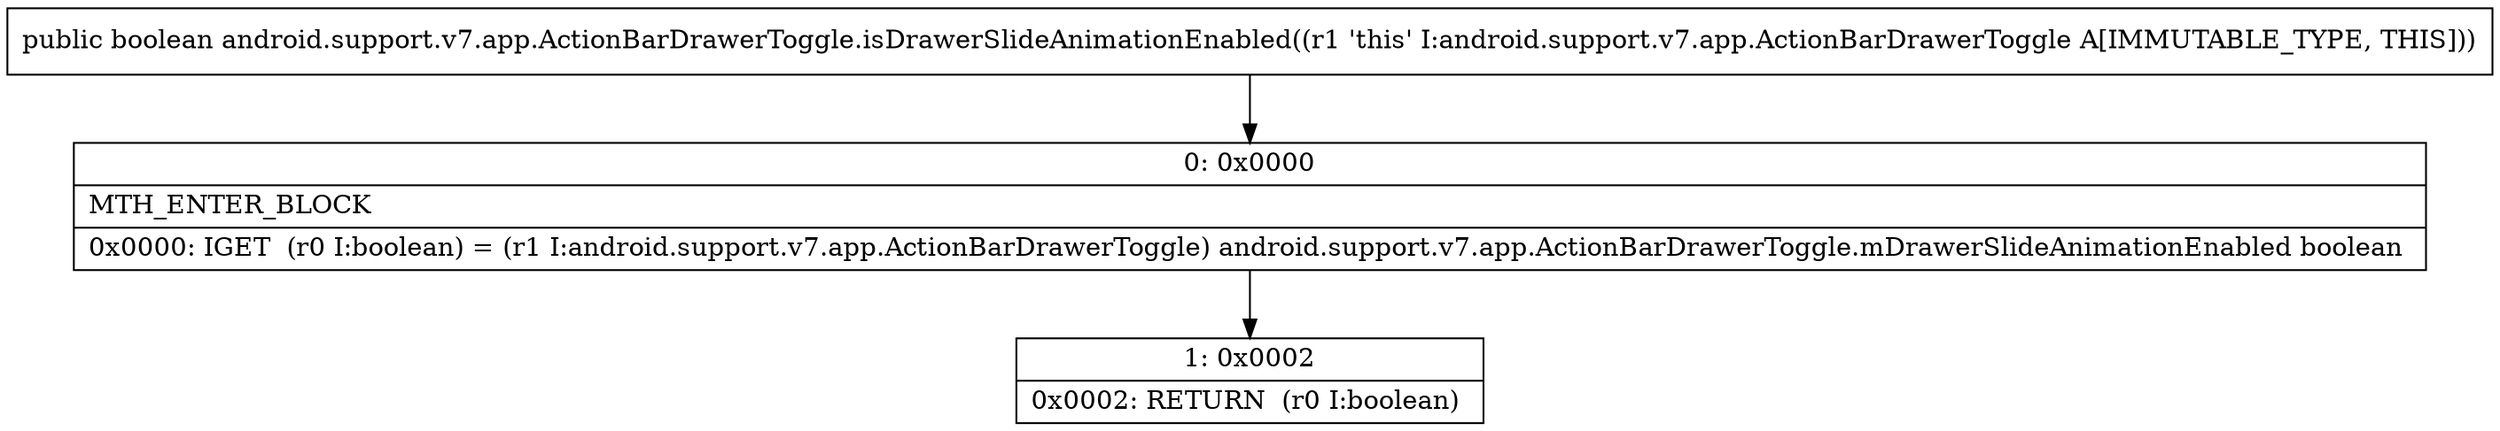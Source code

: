 digraph "CFG forandroid.support.v7.app.ActionBarDrawerToggle.isDrawerSlideAnimationEnabled()Z" {
Node_0 [shape=record,label="{0\:\ 0x0000|MTH_ENTER_BLOCK\l|0x0000: IGET  (r0 I:boolean) = (r1 I:android.support.v7.app.ActionBarDrawerToggle) android.support.v7.app.ActionBarDrawerToggle.mDrawerSlideAnimationEnabled boolean \l}"];
Node_1 [shape=record,label="{1\:\ 0x0002|0x0002: RETURN  (r0 I:boolean) \l}"];
MethodNode[shape=record,label="{public boolean android.support.v7.app.ActionBarDrawerToggle.isDrawerSlideAnimationEnabled((r1 'this' I:android.support.v7.app.ActionBarDrawerToggle A[IMMUTABLE_TYPE, THIS])) }"];
MethodNode -> Node_0;
Node_0 -> Node_1;
}

